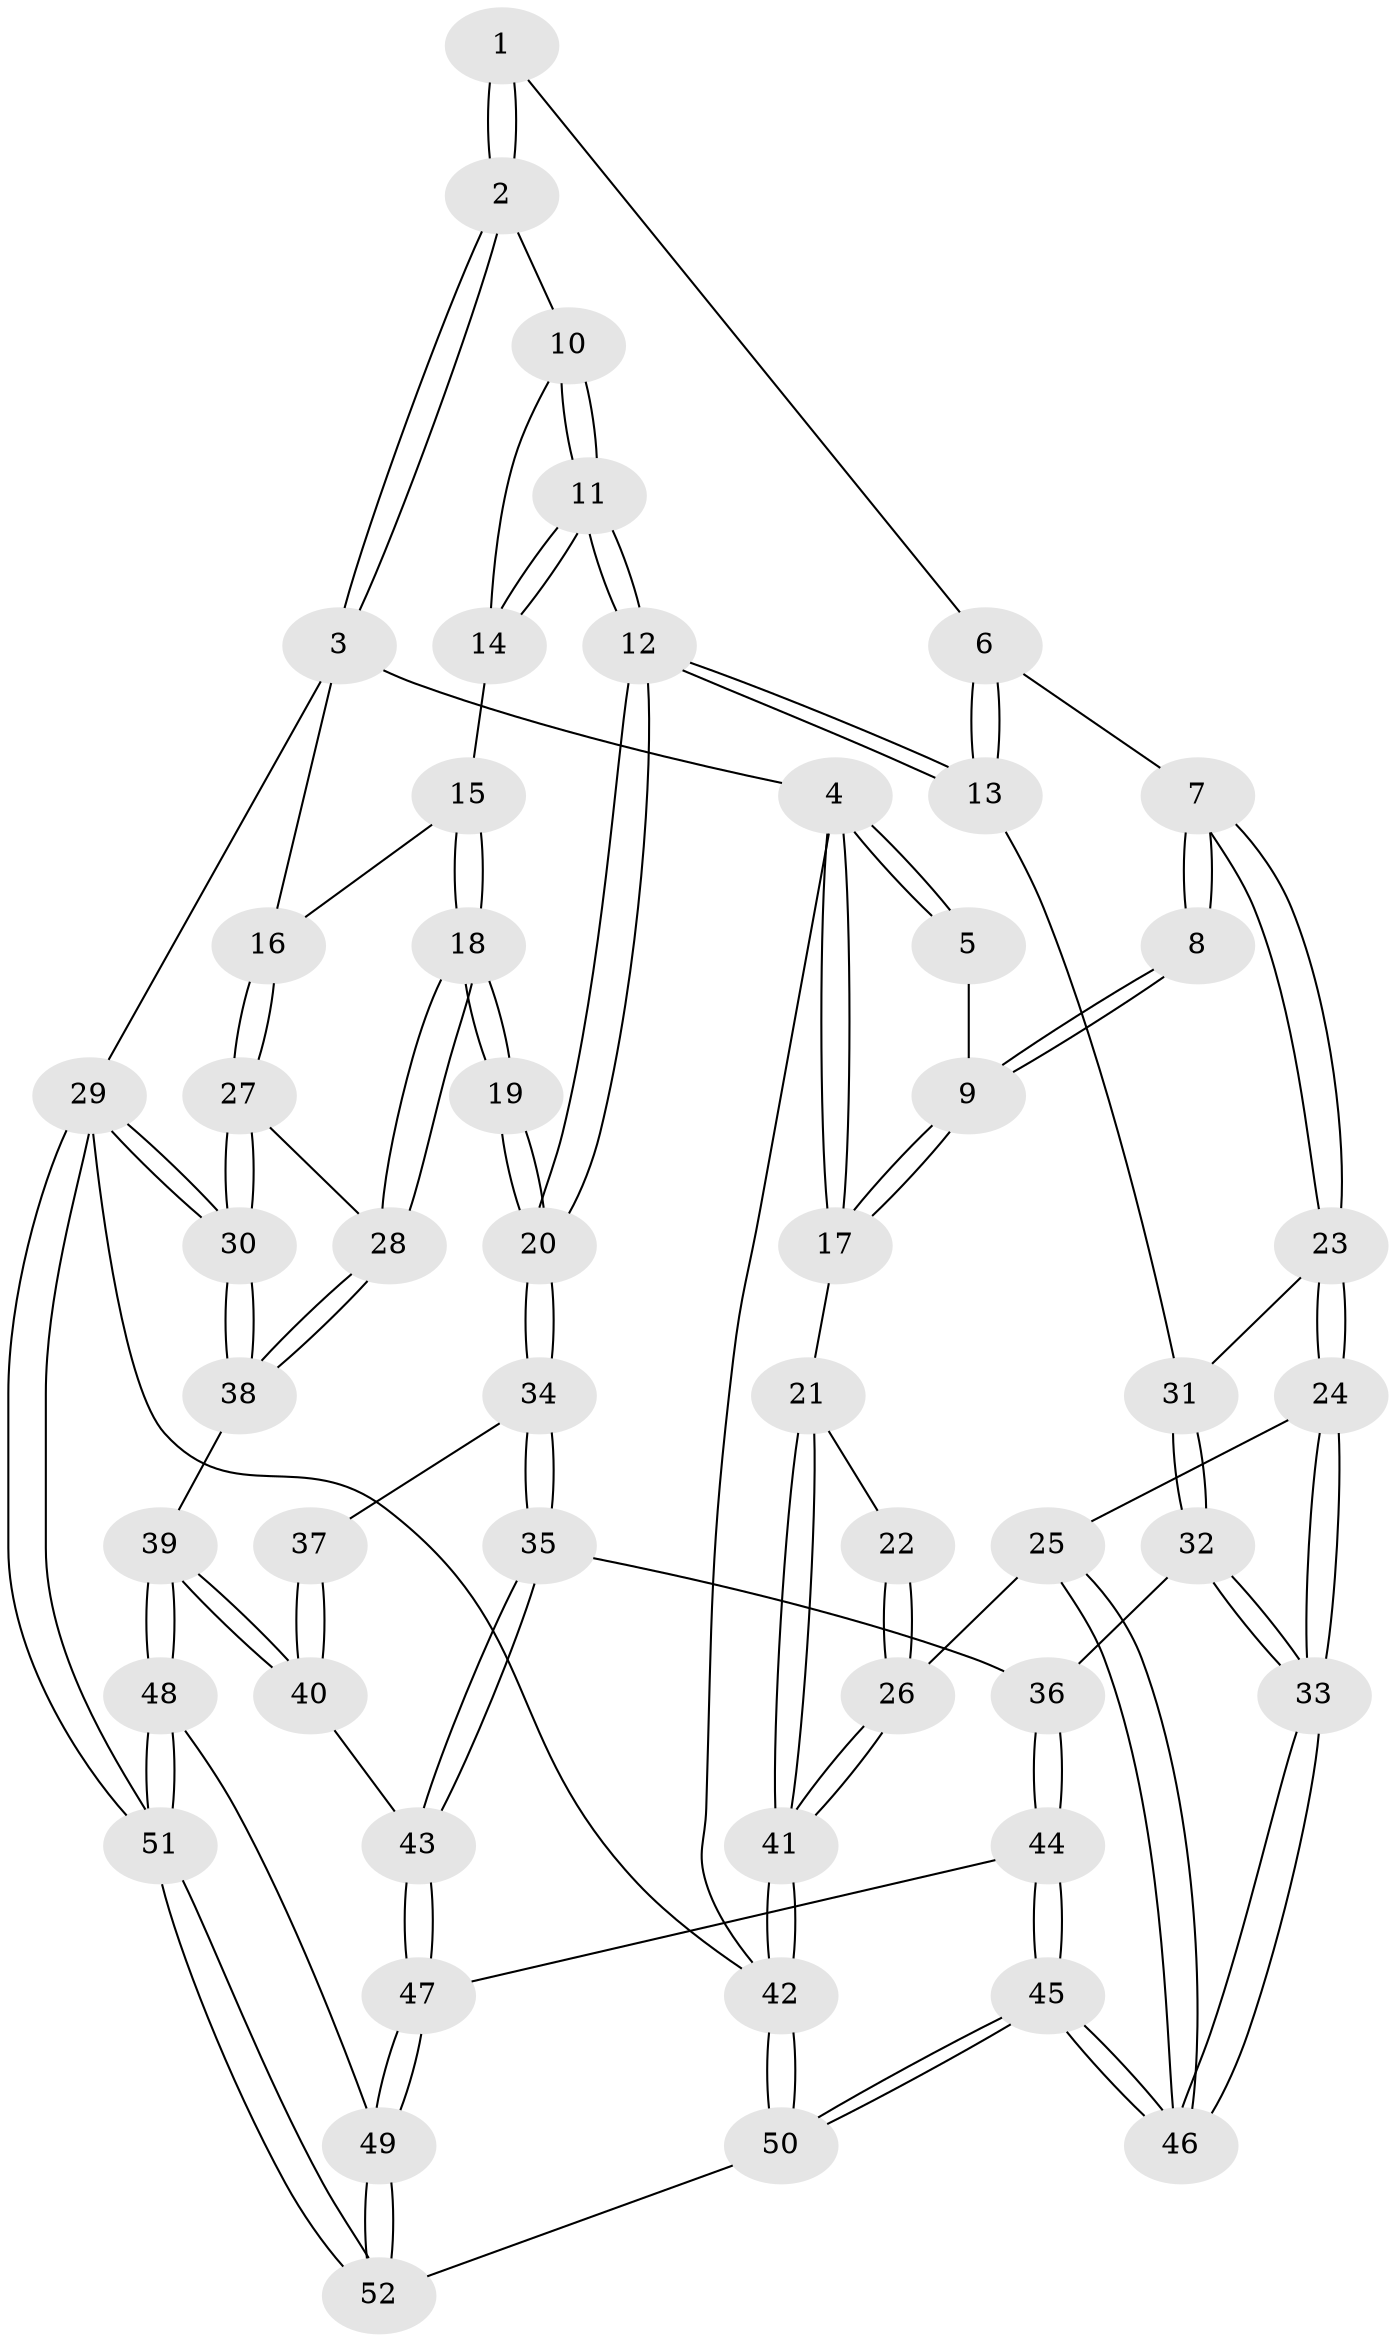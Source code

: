 // Generated by graph-tools (version 1.1) at 2025/02/03/09/25 05:02:20]
// undirected, 52 vertices, 127 edges
graph export_dot {
graph [start="1"]
  node [color=gray90,style=filled];
  1 [pos="+0.4830224142817354+0"];
  2 [pos="+0.6337017406925155+0"];
  3 [pos="+1+0"];
  4 [pos="+0+0"];
  5 [pos="+0.3375166953324642+0"];
  6 [pos="+0.452172691444653+0.10860342910712975"];
  7 [pos="+0.2691894793280653+0.38368984845999343"];
  8 [pos="+0.23066336176589955+0.36048710645020526"];
  9 [pos="+0.18013093925880086+0.2762944634549026"];
  10 [pos="+0.6434095830347222+0.13685949742291287"];
  11 [pos="+0.6139589527863296+0.35580490985230373"];
  12 [pos="+0.526244258962439+0.4540751289463739"];
  13 [pos="+0.49434430674747126+0.45166741556174905"];
  14 [pos="+0.8469560956688288+0.34370103529406243"];
  15 [pos="+0.853171403481968+0.34471268093301355"];
  16 [pos="+1+0"];
  17 [pos="+0+0.10073188708391077"];
  18 [pos="+0.8486637248373885+0.5478931614903718"];
  19 [pos="+0.841096806134073+0.547900688183563"];
  20 [pos="+0.532296554253015+0.46045460651679637"];
  21 [pos="+0+0.48516352731854195"];
  22 [pos="+0.16263366299314183+0.4039369080234387"];
  23 [pos="+0.33109858314683654+0.44647000833700345"];
  24 [pos="+0.27098046020493755+0.5627209303413584"];
  25 [pos="+0.13331375003770546+0.6699017367150111"];
  26 [pos="+0.014239681632952469+0.6485468392359258"];
  27 [pos="+1+0.5664779695685759"];
  28 [pos="+0.8873809118919006+0.5858368941572143"];
  29 [pos="+1+1"];
  30 [pos="+1+1"];
  31 [pos="+0.46083429218597355+0.45807193525832424"];
  32 [pos="+0.4290412239355453+0.7073864692820093"];
  33 [pos="+0.3616816453699663+0.7508440476502666"];
  34 [pos="+0.5930204502933661+0.6299570584772726"];
  35 [pos="+0.5948088325161414+0.6614558280650505"];
  36 [pos="+0.48828550027630685+0.7249968180965737"];
  37 [pos="+0.727470210180463+0.6219263692713841"];
  38 [pos="+0.8546067586907267+0.7179010714283132"];
  39 [pos="+0.8251888840421701+0.7431990106753384"];
  40 [pos="+0.7051291308912725+0.7124891304221251"];
  41 [pos="+0+0.6595663018891512"];
  42 [pos="+0+1"];
  43 [pos="+0.6322447482605719+0.7220232307447805"];
  44 [pos="+0.5296512966204006+0.85017982181902"];
  45 [pos="+0.2861190761421003+0.9598192728762729"];
  46 [pos="+0.2846505105927344+0.9408129560161888"];
  47 [pos="+0.615727230898572+0.8521590740352588"];
  48 [pos="+0.7570300677106188+0.9199214250403428"];
  49 [pos="+0.6357212947188947+0.8715078477032946"];
  50 [pos="+0.2126815692080002+1"];
  51 [pos="+0.991755107067253+1"];
  52 [pos="+0.45895957533204246+1"];
  1 -- 2;
  1 -- 2;
  1 -- 6;
  2 -- 3;
  2 -- 3;
  2 -- 10;
  3 -- 4;
  3 -- 16;
  3 -- 29;
  4 -- 5;
  4 -- 5;
  4 -- 17;
  4 -- 17;
  4 -- 42;
  5 -- 9;
  6 -- 7;
  6 -- 13;
  6 -- 13;
  7 -- 8;
  7 -- 8;
  7 -- 23;
  7 -- 23;
  8 -- 9;
  8 -- 9;
  9 -- 17;
  9 -- 17;
  10 -- 11;
  10 -- 11;
  10 -- 14;
  11 -- 12;
  11 -- 12;
  11 -- 14;
  11 -- 14;
  12 -- 13;
  12 -- 13;
  12 -- 20;
  12 -- 20;
  13 -- 31;
  14 -- 15;
  15 -- 16;
  15 -- 18;
  15 -- 18;
  16 -- 27;
  16 -- 27;
  17 -- 21;
  18 -- 19;
  18 -- 19;
  18 -- 28;
  18 -- 28;
  19 -- 20;
  19 -- 20;
  20 -- 34;
  20 -- 34;
  21 -- 22;
  21 -- 41;
  21 -- 41;
  22 -- 26;
  22 -- 26;
  23 -- 24;
  23 -- 24;
  23 -- 31;
  24 -- 25;
  24 -- 33;
  24 -- 33;
  25 -- 26;
  25 -- 46;
  25 -- 46;
  26 -- 41;
  26 -- 41;
  27 -- 28;
  27 -- 30;
  27 -- 30;
  28 -- 38;
  28 -- 38;
  29 -- 30;
  29 -- 30;
  29 -- 51;
  29 -- 51;
  29 -- 42;
  30 -- 38;
  30 -- 38;
  31 -- 32;
  31 -- 32;
  32 -- 33;
  32 -- 33;
  32 -- 36;
  33 -- 46;
  33 -- 46;
  34 -- 35;
  34 -- 35;
  34 -- 37;
  35 -- 36;
  35 -- 43;
  35 -- 43;
  36 -- 44;
  36 -- 44;
  37 -- 40;
  37 -- 40;
  38 -- 39;
  39 -- 40;
  39 -- 40;
  39 -- 48;
  39 -- 48;
  40 -- 43;
  41 -- 42;
  41 -- 42;
  42 -- 50;
  42 -- 50;
  43 -- 47;
  43 -- 47;
  44 -- 45;
  44 -- 45;
  44 -- 47;
  45 -- 46;
  45 -- 46;
  45 -- 50;
  45 -- 50;
  47 -- 49;
  47 -- 49;
  48 -- 49;
  48 -- 51;
  48 -- 51;
  49 -- 52;
  49 -- 52;
  50 -- 52;
  51 -- 52;
  51 -- 52;
}
